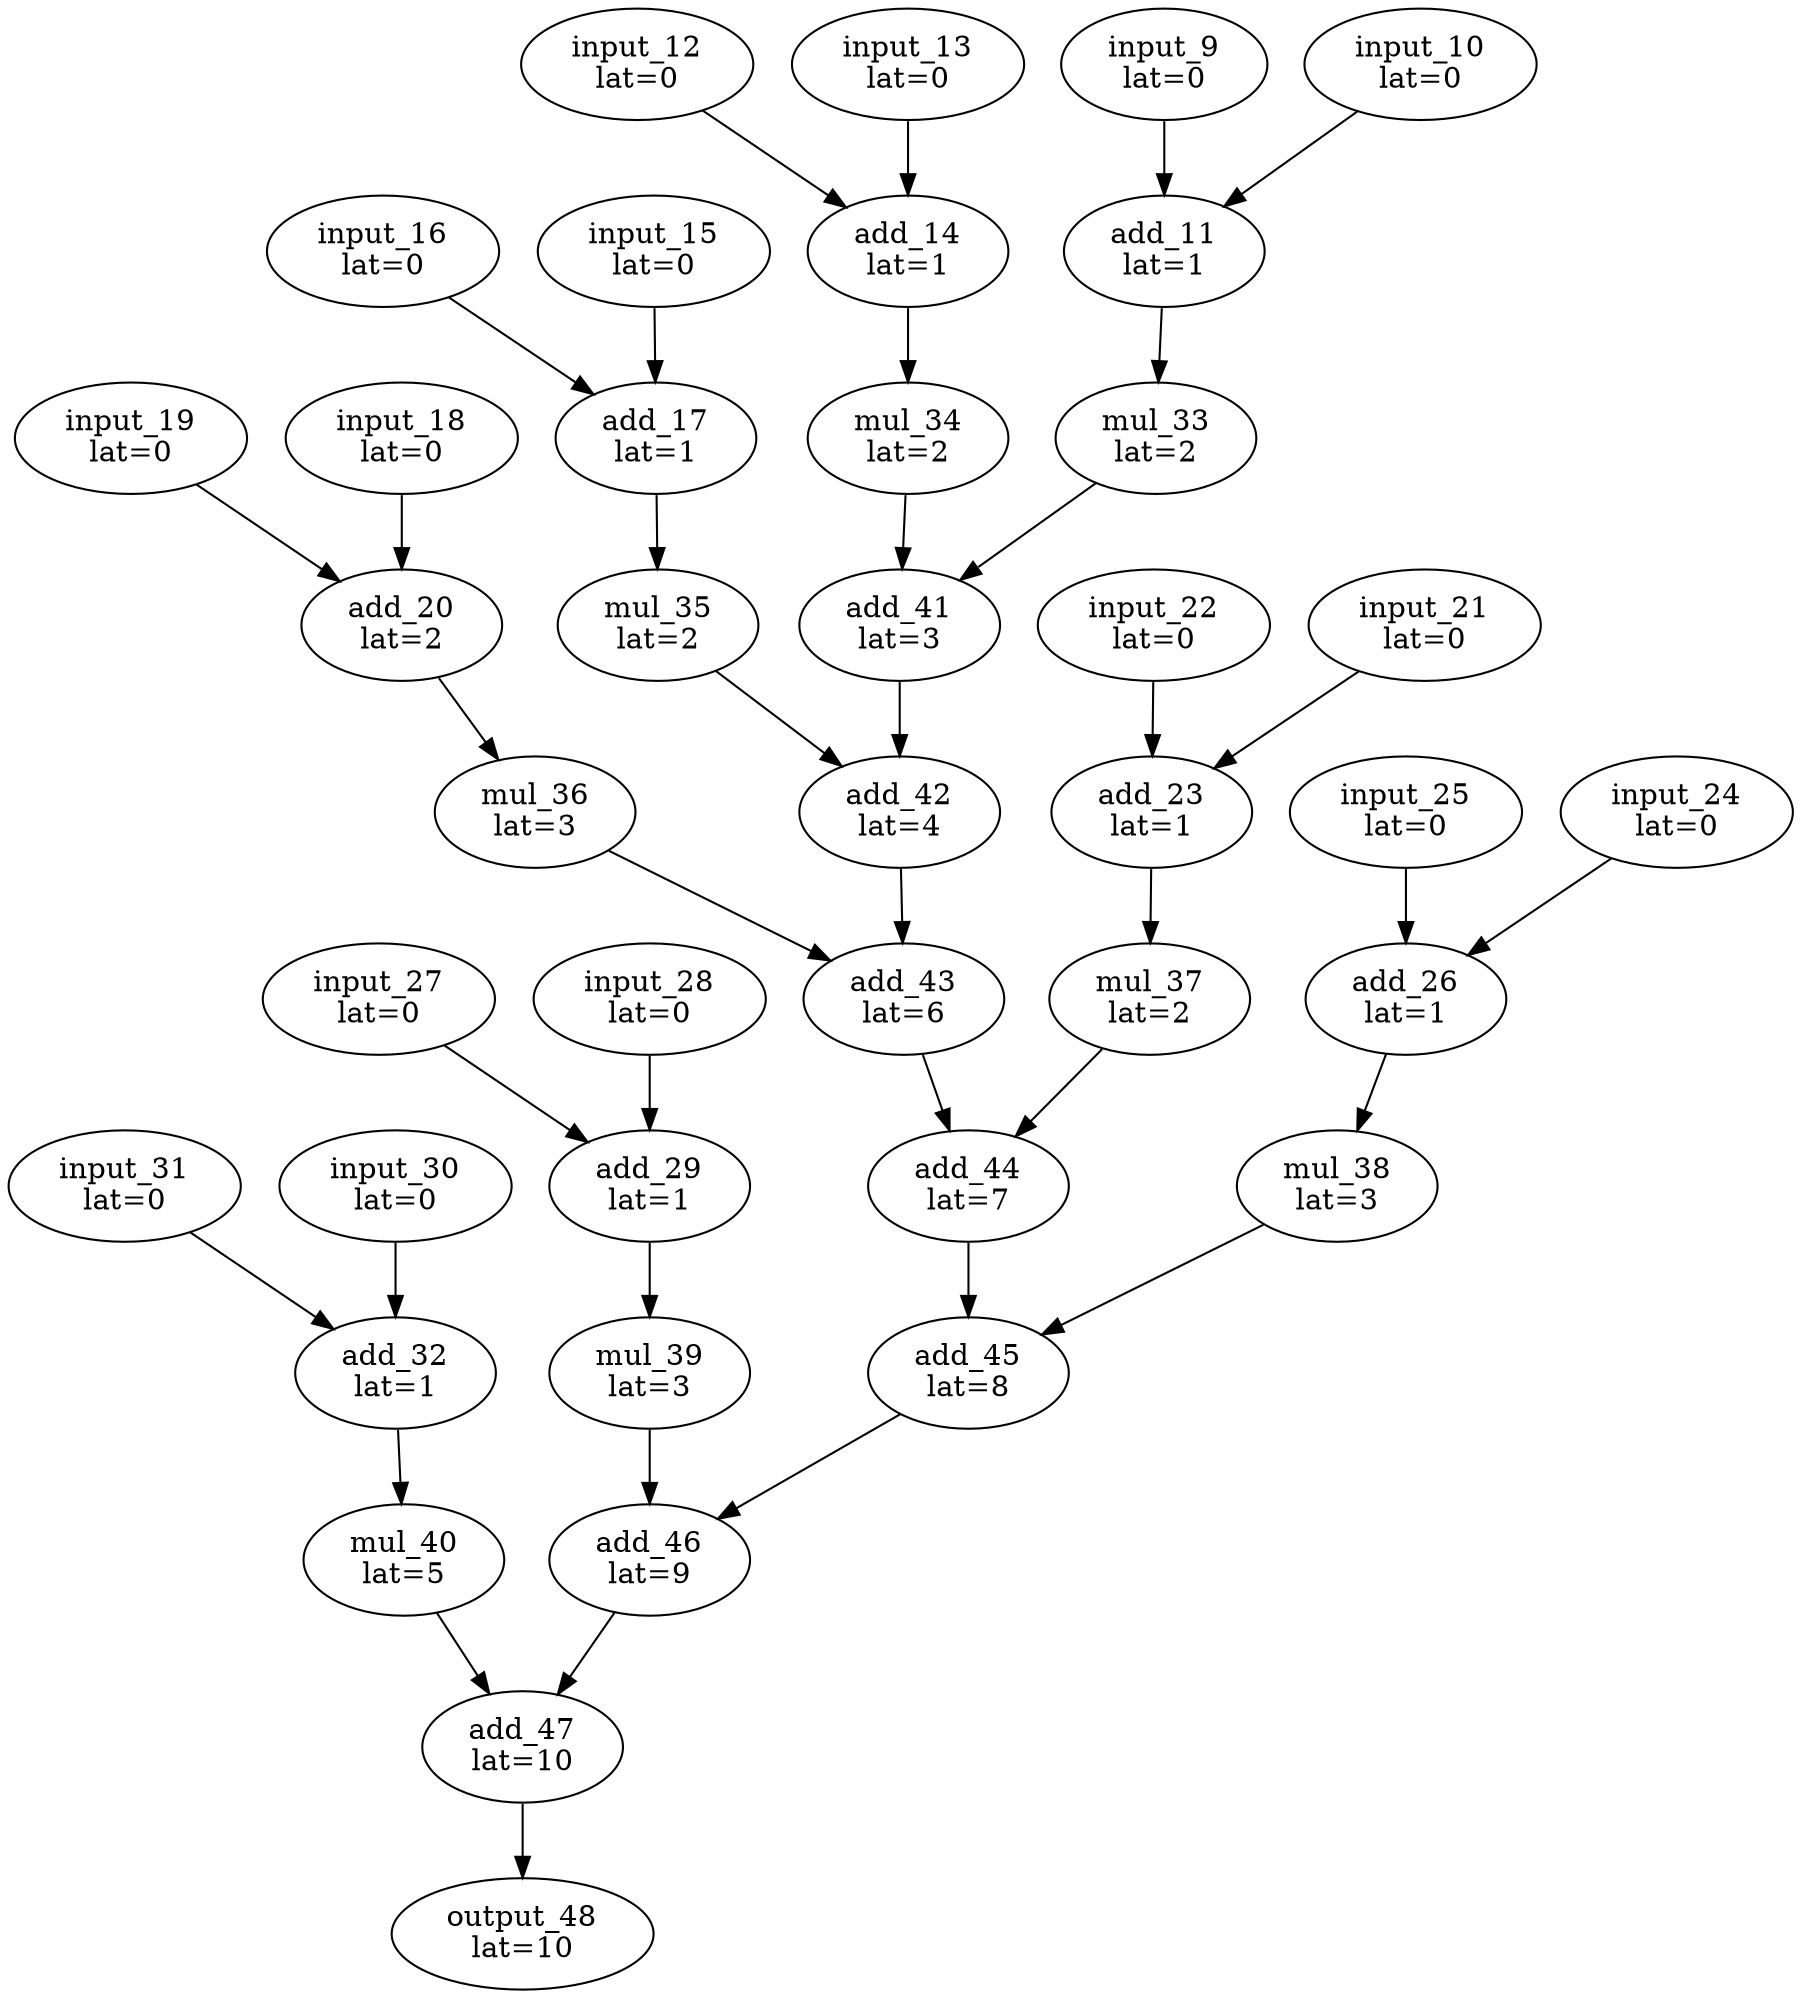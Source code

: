 Digraph G {
"input_9"[label = "\N\nlat=0"];
"input_10"[label = "\N\nlat=0"];
"input_12"[label = "\N\nlat=0"];
"input_13"[label = "\N\nlat=0"];
"input_15"[label = "\N\nlat=0"];
"input_16"[label = "\N\nlat=0"];
"input_18"[label = "\N\nlat=0"];
"input_19"[label = "\N\nlat=0"];
"input_21"[label = "\N\nlat=0"];
"input_22"[label = "\N\nlat=0"];
"input_24"[label = "\N\nlat=0"];
"input_25"[label = "\N\nlat=0"];
"input_27"[label = "\N\nlat=0"];
"input_28"[label = "\N\nlat=0"];
"input_30"[label = "\N\nlat=0"];
"input_31"[label = "\N\nlat=0"];
"output_48"[label = "\N\nlat=10"];
"add_47"->"output_48"
"add_11"[label = "\N\nlat=1"];
"input_9"->"add_11";
"input_10"->"add_11";
"add_14"[label = "\N\nlat=1"];
"input_12"->"add_14";
"input_13"->"add_14";
"add_17"[label = "\N\nlat=1"];
"input_15"->"add_17";
"input_16"->"add_17";
"add_20"[label = "\N\nlat=2"];
"input_18"->"add_20";
"input_19"->"add_20";
"add_23"[label = "\N\nlat=1"];
"input_21"->"add_23";
"input_22"->"add_23";
"add_26"[label = "\N\nlat=1"];
"input_24"->"add_26";
"input_25"->"add_26";
"add_29"[label = "\N\nlat=1"];
"input_27"->"add_29";
"input_28"->"add_29";
"add_32"[label = "\N\nlat=1"];
"input_30"->"add_32";
"input_31"->"add_32";
"mul_33"[label = "\N\nlat=2"];
"add_11"->"mul_33";
"mul_34"[label = "\N\nlat=2"];
"add_14"->"mul_34";
"mul_35"[label = "\N\nlat=2"];
"add_17"->"mul_35";
"mul_36"[label = "\N\nlat=3"];
"add_20"->"mul_36";
"mul_37"[label = "\N\nlat=2"];
"add_23"->"mul_37";
"mul_38"[label = "\N\nlat=3"];
"add_26"->"mul_38";
"mul_39"[label = "\N\nlat=3"];
"add_29"->"mul_39";
"mul_40"[label = "\N\nlat=5"];
"add_32"->"mul_40";
"add_41"[label = "\N\nlat=3"];
"mul_33"->"add_41";
"mul_34"->"add_41";
"add_42"[label = "\N\nlat=4"];
"mul_35"->"add_42";
"add_41"->"add_42";
"add_43"[label = "\N\nlat=6"];
"mul_36"->"add_43";
"add_42"->"add_43";
"add_44"[label = "\N\nlat=7"];
"mul_37"->"add_44";
"add_43"->"add_44";
"add_45"[label = "\N\nlat=8"];
"mul_38"->"add_45";
"add_44"->"add_45";
"add_46"[label = "\N\nlat=9"];
"mul_39"->"add_46";
"add_45"->"add_46";
"add_47"[label = "\N\nlat=10"];
"mul_40"->"add_47";
"add_46"->"add_47";
}
